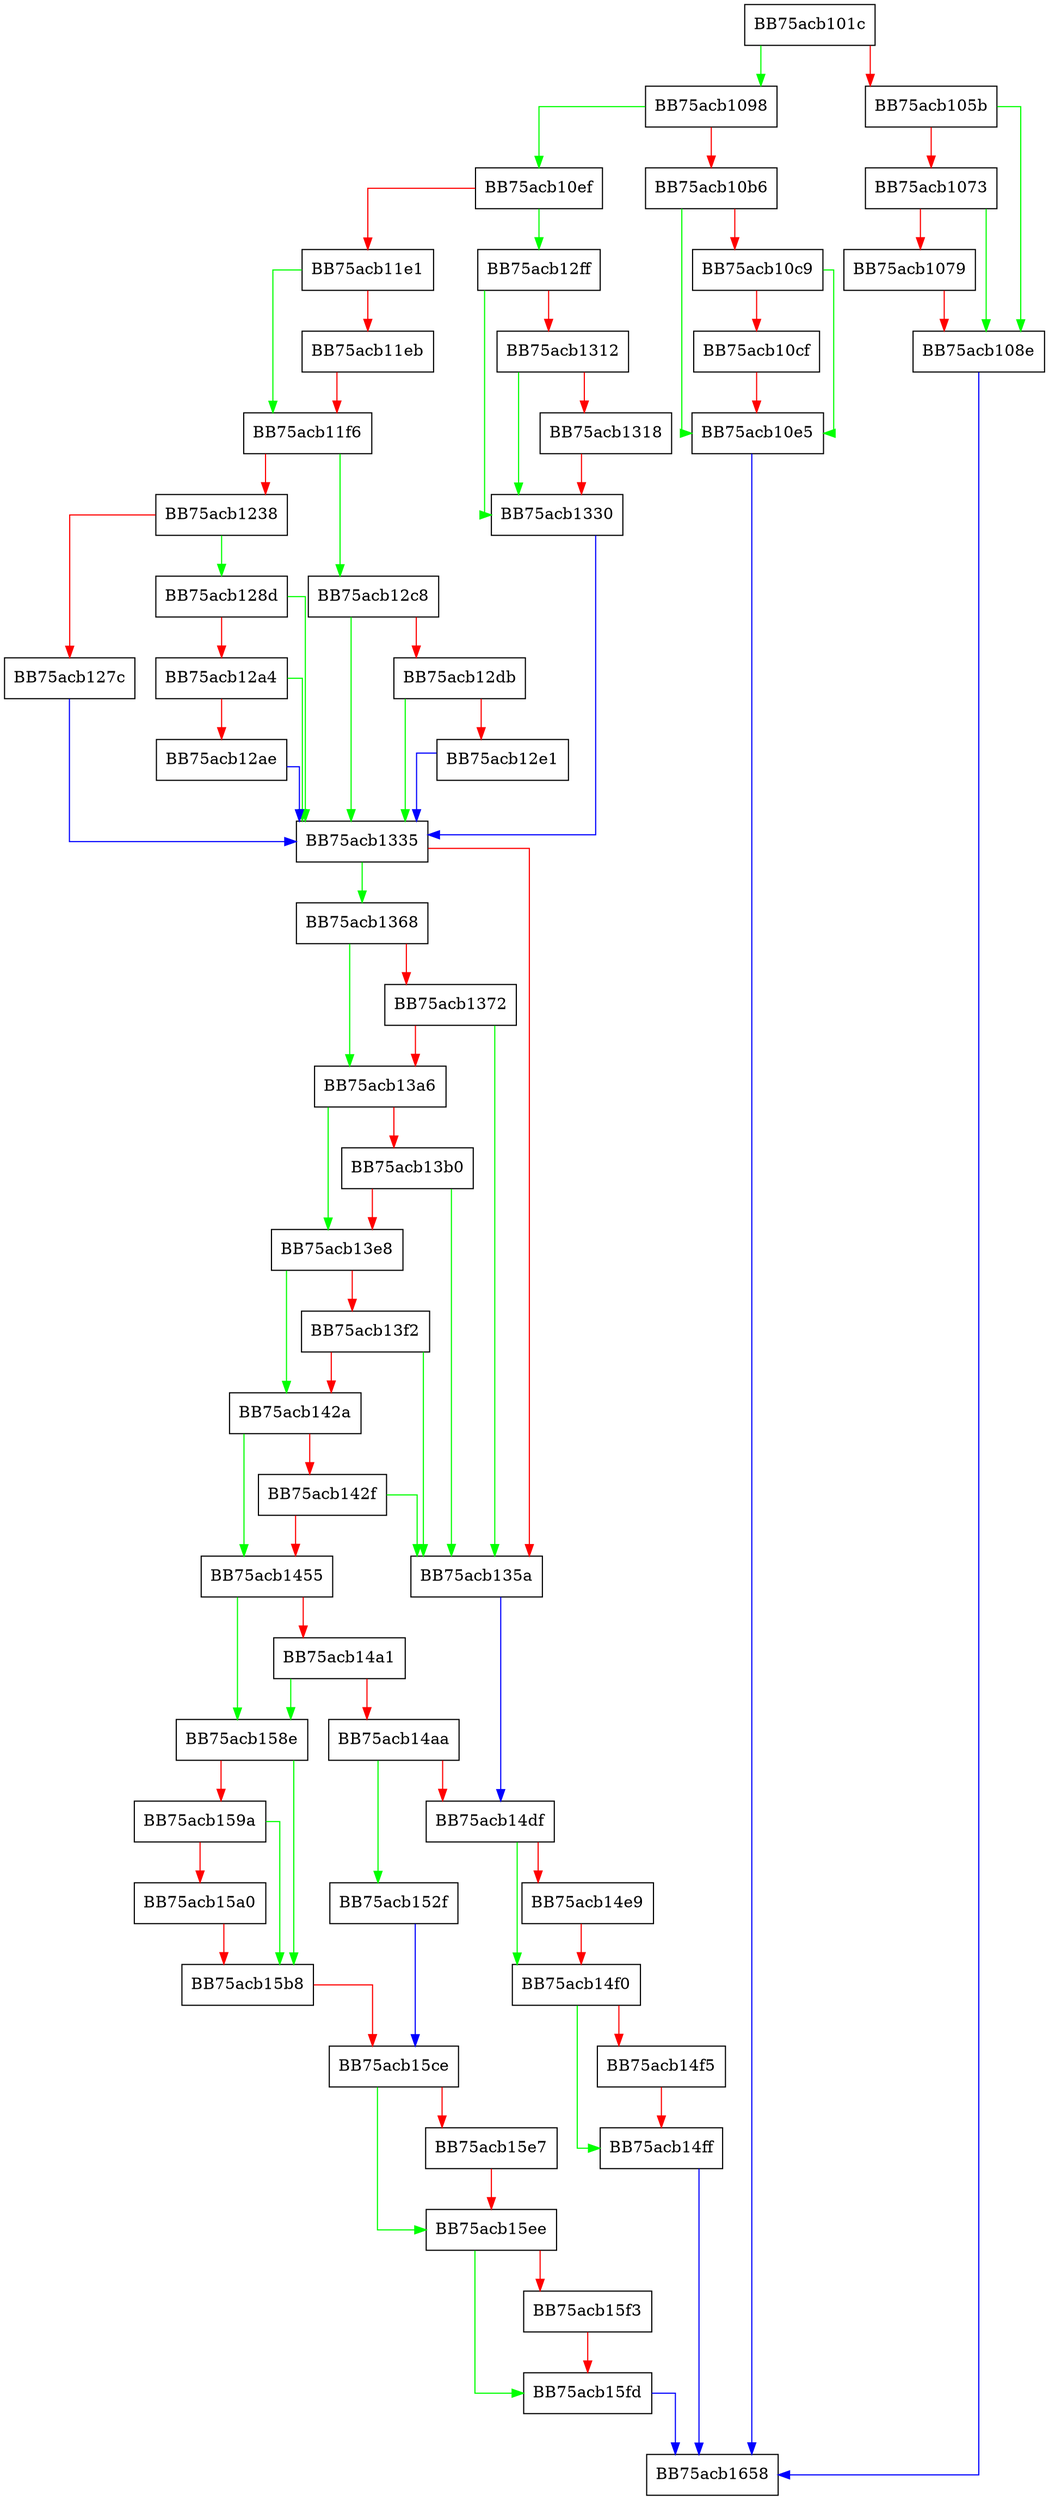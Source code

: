 digraph AddStartupRegistryKeyTelemetry {
  node [shape="box"];
  graph [splines=ortho];
  BB75acb101c -> BB75acb1098 [color="green"];
  BB75acb101c -> BB75acb105b [color="red"];
  BB75acb105b -> BB75acb108e [color="green"];
  BB75acb105b -> BB75acb1073 [color="red"];
  BB75acb1073 -> BB75acb108e [color="green"];
  BB75acb1073 -> BB75acb1079 [color="red"];
  BB75acb1079 -> BB75acb108e [color="red"];
  BB75acb108e -> BB75acb1658 [color="blue"];
  BB75acb1098 -> BB75acb10ef [color="green"];
  BB75acb1098 -> BB75acb10b6 [color="red"];
  BB75acb10b6 -> BB75acb10e5 [color="green"];
  BB75acb10b6 -> BB75acb10c9 [color="red"];
  BB75acb10c9 -> BB75acb10e5 [color="green"];
  BB75acb10c9 -> BB75acb10cf [color="red"];
  BB75acb10cf -> BB75acb10e5 [color="red"];
  BB75acb10e5 -> BB75acb1658 [color="blue"];
  BB75acb10ef -> BB75acb12ff [color="green"];
  BB75acb10ef -> BB75acb11e1 [color="red"];
  BB75acb11e1 -> BB75acb11f6 [color="green"];
  BB75acb11e1 -> BB75acb11eb [color="red"];
  BB75acb11eb -> BB75acb11f6 [color="red"];
  BB75acb11f6 -> BB75acb12c8 [color="green"];
  BB75acb11f6 -> BB75acb1238 [color="red"];
  BB75acb1238 -> BB75acb128d [color="green"];
  BB75acb1238 -> BB75acb127c [color="red"];
  BB75acb127c -> BB75acb1335 [color="blue"];
  BB75acb128d -> BB75acb1335 [color="green"];
  BB75acb128d -> BB75acb12a4 [color="red"];
  BB75acb12a4 -> BB75acb1335 [color="green"];
  BB75acb12a4 -> BB75acb12ae [color="red"];
  BB75acb12ae -> BB75acb1335 [color="blue"];
  BB75acb12c8 -> BB75acb1335 [color="green"];
  BB75acb12c8 -> BB75acb12db [color="red"];
  BB75acb12db -> BB75acb1335 [color="green"];
  BB75acb12db -> BB75acb12e1 [color="red"];
  BB75acb12e1 -> BB75acb1335 [color="blue"];
  BB75acb12ff -> BB75acb1330 [color="green"];
  BB75acb12ff -> BB75acb1312 [color="red"];
  BB75acb1312 -> BB75acb1330 [color="green"];
  BB75acb1312 -> BB75acb1318 [color="red"];
  BB75acb1318 -> BB75acb1330 [color="red"];
  BB75acb1330 -> BB75acb1335 [color="blue"];
  BB75acb1335 -> BB75acb1368 [color="green"];
  BB75acb1335 -> BB75acb135a [color="red"];
  BB75acb135a -> BB75acb14df [color="blue"];
  BB75acb1368 -> BB75acb13a6 [color="green"];
  BB75acb1368 -> BB75acb1372 [color="red"];
  BB75acb1372 -> BB75acb135a [color="green"];
  BB75acb1372 -> BB75acb13a6 [color="red"];
  BB75acb13a6 -> BB75acb13e8 [color="green"];
  BB75acb13a6 -> BB75acb13b0 [color="red"];
  BB75acb13b0 -> BB75acb135a [color="green"];
  BB75acb13b0 -> BB75acb13e8 [color="red"];
  BB75acb13e8 -> BB75acb142a [color="green"];
  BB75acb13e8 -> BB75acb13f2 [color="red"];
  BB75acb13f2 -> BB75acb135a [color="green"];
  BB75acb13f2 -> BB75acb142a [color="red"];
  BB75acb142a -> BB75acb1455 [color="green"];
  BB75acb142a -> BB75acb142f [color="red"];
  BB75acb142f -> BB75acb135a [color="green"];
  BB75acb142f -> BB75acb1455 [color="red"];
  BB75acb1455 -> BB75acb158e [color="green"];
  BB75acb1455 -> BB75acb14a1 [color="red"];
  BB75acb14a1 -> BB75acb158e [color="green"];
  BB75acb14a1 -> BB75acb14aa [color="red"];
  BB75acb14aa -> BB75acb152f [color="green"];
  BB75acb14aa -> BB75acb14df [color="red"];
  BB75acb14df -> BB75acb14f0 [color="green"];
  BB75acb14df -> BB75acb14e9 [color="red"];
  BB75acb14e9 -> BB75acb14f0 [color="red"];
  BB75acb14f0 -> BB75acb14ff [color="green"];
  BB75acb14f0 -> BB75acb14f5 [color="red"];
  BB75acb14f5 -> BB75acb14ff [color="red"];
  BB75acb14ff -> BB75acb1658 [color="blue"];
  BB75acb152f -> BB75acb15ce [color="blue"];
  BB75acb158e -> BB75acb15b8 [color="green"];
  BB75acb158e -> BB75acb159a [color="red"];
  BB75acb159a -> BB75acb15b8 [color="green"];
  BB75acb159a -> BB75acb15a0 [color="red"];
  BB75acb15a0 -> BB75acb15b8 [color="red"];
  BB75acb15b8 -> BB75acb15ce [color="red"];
  BB75acb15ce -> BB75acb15ee [color="green"];
  BB75acb15ce -> BB75acb15e7 [color="red"];
  BB75acb15e7 -> BB75acb15ee [color="red"];
  BB75acb15ee -> BB75acb15fd [color="green"];
  BB75acb15ee -> BB75acb15f3 [color="red"];
  BB75acb15f3 -> BB75acb15fd [color="red"];
  BB75acb15fd -> BB75acb1658 [color="blue"];
}